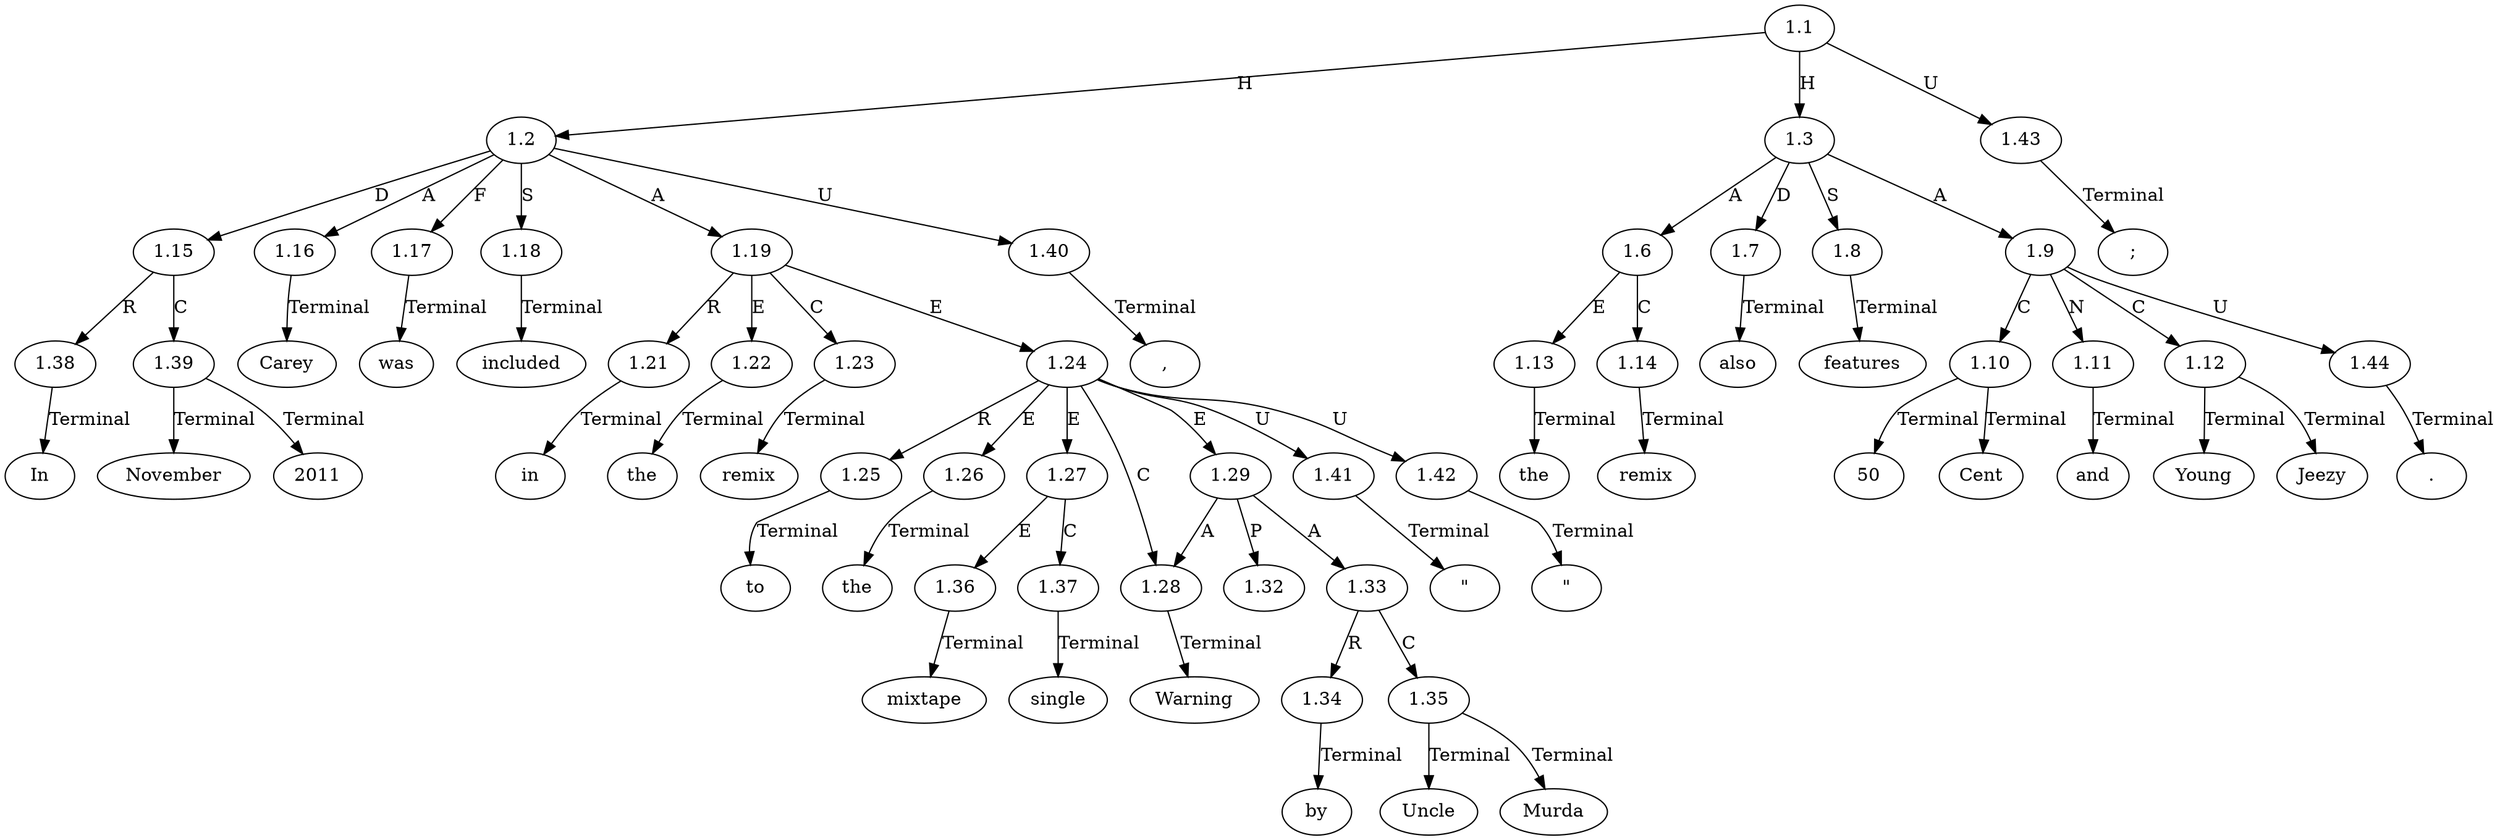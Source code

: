// Graph
digraph {
	0.1 [label=In ordering=out]
	0.10 [label=remix ordering=out]
	0.11 [label=to ordering=out]
	0.12 [label=the ordering=out]
	0.13 [label=mixtape ordering=out]
	0.14 [label=single ordering=out]
	0.15 [label="\"" ordering=out]
	0.16 [label=Warning ordering=out]
	0.17 [label="\"" ordering=out]
	0.18 [label=by ordering=out]
	0.19 [label=Uncle ordering=out]
	0.2 [label=November ordering=out]
	0.20 [label=Murda ordering=out]
	0.21 [label=";" ordering=out]
	0.22 [label=the ordering=out]
	0.23 [label=remix ordering=out]
	0.24 [label=also ordering=out]
	0.25 [label=features ordering=out]
	0.26 [label=50 ordering=out]
	0.27 [label=Cent ordering=out]
	0.28 [label=and ordering=out]
	0.29 [label=Young ordering=out]
	0.3 [label=2011 ordering=out]
	0.30 [label=Jeezy ordering=out]
	0.31 [label="." ordering=out]
	0.4 [label="," ordering=out]
	0.5 [label=Carey ordering=out]
	0.6 [label=was ordering=out]
	0.7 [label=included ordering=out]
	0.8 [label=in ordering=out]
	0.9 [label=the ordering=out]
	1.1 [label=1.1 ordering=out]
	1.2 [label=1.2 ordering=out]
	1.3 [label=1.3 ordering=out]
	1.6 [label=1.6 ordering=out]
	1.7 [label=1.7 ordering=out]
	1.8 [label=1.8 ordering=out]
	1.9 [label=1.9 ordering=out]
	1.10 [label=1.10 ordering=out]
	1.11 [label=1.11 ordering=out]
	1.12 [label=1.12 ordering=out]
	1.13 [label=1.13 ordering=out]
	1.14 [label=1.14 ordering=out]
	1.15 [label=1.15 ordering=out]
	1.16 [label=1.16 ordering=out]
	1.17 [label=1.17 ordering=out]
	1.18 [label=1.18 ordering=out]
	1.19 [label=1.19 ordering=out]
	1.21 [label=1.21 ordering=out]
	1.22 [label=1.22 ordering=out]
	1.23 [label=1.23 ordering=out]
	1.24 [label=1.24 ordering=out]
	1.25 [label=1.25 ordering=out]
	1.26 [label=1.26 ordering=out]
	1.27 [label=1.27 ordering=out]
	1.28 [label=1.28 ordering=out]
	1.29 [label=1.29 ordering=out]
	1.32 [label=1.32 ordering=out]
	1.33 [label=1.33 ordering=out]
	1.34 [label=1.34 ordering=out]
	1.35 [label=1.35 ordering=out]
	1.36 [label=1.36 ordering=out]
	1.37 [label=1.37 ordering=out]
	1.38 [label=1.38 ordering=out]
	1.39 [label=1.39 ordering=out]
	1.40 [label=1.40 ordering=out]
	1.41 [label=1.41 ordering=out]
	1.42 [label=1.42 ordering=out]
	1.43 [label=1.43 ordering=out]
	1.44 [label=1.44 ordering=out]
	1.1 -> 1.2 [label=H ordering=out]
	1.1 -> 1.3 [label=H ordering=out]
	1.1 -> 1.43 [label=U ordering=out]
	1.2 -> 1.15 [label=D ordering=out]
	1.2 -> 1.16 [label=A ordering=out]
	1.2 -> 1.17 [label=F ordering=out]
	1.2 -> 1.18 [label=S ordering=out]
	1.2 -> 1.19 [label=A ordering=out]
	1.2 -> 1.40 [label=U ordering=out]
	1.3 -> 1.6 [label=A ordering=out]
	1.3 -> 1.7 [label=D ordering=out]
	1.3 -> 1.8 [label=S ordering=out]
	1.3 -> 1.9 [label=A ordering=out]
	1.6 -> 1.13 [label=E ordering=out]
	1.6 -> 1.14 [label=C ordering=out]
	1.7 -> 0.24 [label=Terminal ordering=out]
	1.8 -> 0.25 [label=Terminal ordering=out]
	1.9 -> 1.10 [label=C ordering=out]
	1.9 -> 1.11 [label=N ordering=out]
	1.9 -> 1.12 [label=C ordering=out]
	1.9 -> 1.44 [label=U ordering=out]
	1.10 -> 0.26 [label=Terminal ordering=out]
	1.10 -> 0.27 [label=Terminal ordering=out]
	1.11 -> 0.28 [label=Terminal ordering=out]
	1.12 -> 0.29 [label=Terminal ordering=out]
	1.12 -> 0.30 [label=Terminal ordering=out]
	1.13 -> 0.22 [label=Terminal ordering=out]
	1.14 -> 0.23 [label=Terminal ordering=out]
	1.15 -> 1.38 [label=R ordering=out]
	1.15 -> 1.39 [label=C ordering=out]
	1.16 -> 0.5 [label=Terminal ordering=out]
	1.17 -> 0.6 [label=Terminal ordering=out]
	1.18 -> 0.7 [label=Terminal ordering=out]
	1.19 -> 1.21 [label=R ordering=out]
	1.19 -> 1.22 [label=E ordering=out]
	1.19 -> 1.23 [label=C ordering=out]
	1.19 -> 1.24 [label=E ordering=out]
	1.21 -> 0.8 [label=Terminal ordering=out]
	1.22 -> 0.9 [label=Terminal ordering=out]
	1.23 -> 0.10 [label=Terminal ordering=out]
	1.24 -> 1.25 [label=R ordering=out]
	1.24 -> 1.26 [label=E ordering=out]
	1.24 -> 1.27 [label=E ordering=out]
	1.24 -> 1.28 [label=C ordering=out]
	1.24 -> 1.29 [label=E ordering=out]
	1.24 -> 1.41 [label=U ordering=out]
	1.24 -> 1.42 [label=U ordering=out]
	1.25 -> 0.11 [label=Terminal ordering=out]
	1.26 -> 0.12 [label=Terminal ordering=out]
	1.27 -> 1.36 [label=E ordering=out]
	1.27 -> 1.37 [label=C ordering=out]
	1.28 -> 0.16 [label=Terminal ordering=out]
	1.29 -> 1.28 [label=A ordering=out]
	1.29 -> 1.32 [label=P ordering=out]
	1.29 -> 1.33 [label=A ordering=out]
	1.33 -> 1.34 [label=R ordering=out]
	1.33 -> 1.35 [label=C ordering=out]
	1.34 -> 0.18 [label=Terminal ordering=out]
	1.35 -> 0.19 [label=Terminal ordering=out]
	1.35 -> 0.20 [label=Terminal ordering=out]
	1.36 -> 0.13 [label=Terminal ordering=out]
	1.37 -> 0.14 [label=Terminal ordering=out]
	1.38 -> 0.1 [label=Terminal ordering=out]
	1.39 -> 0.2 [label=Terminal ordering=out]
	1.39 -> 0.3 [label=Terminal ordering=out]
	1.40 -> 0.4 [label=Terminal ordering=out]
	1.41 -> 0.15 [label=Terminal ordering=out]
	1.42 -> 0.17 [label=Terminal ordering=out]
	1.43 -> 0.21 [label=Terminal ordering=out]
	1.44 -> 0.31 [label=Terminal ordering=out]
}
